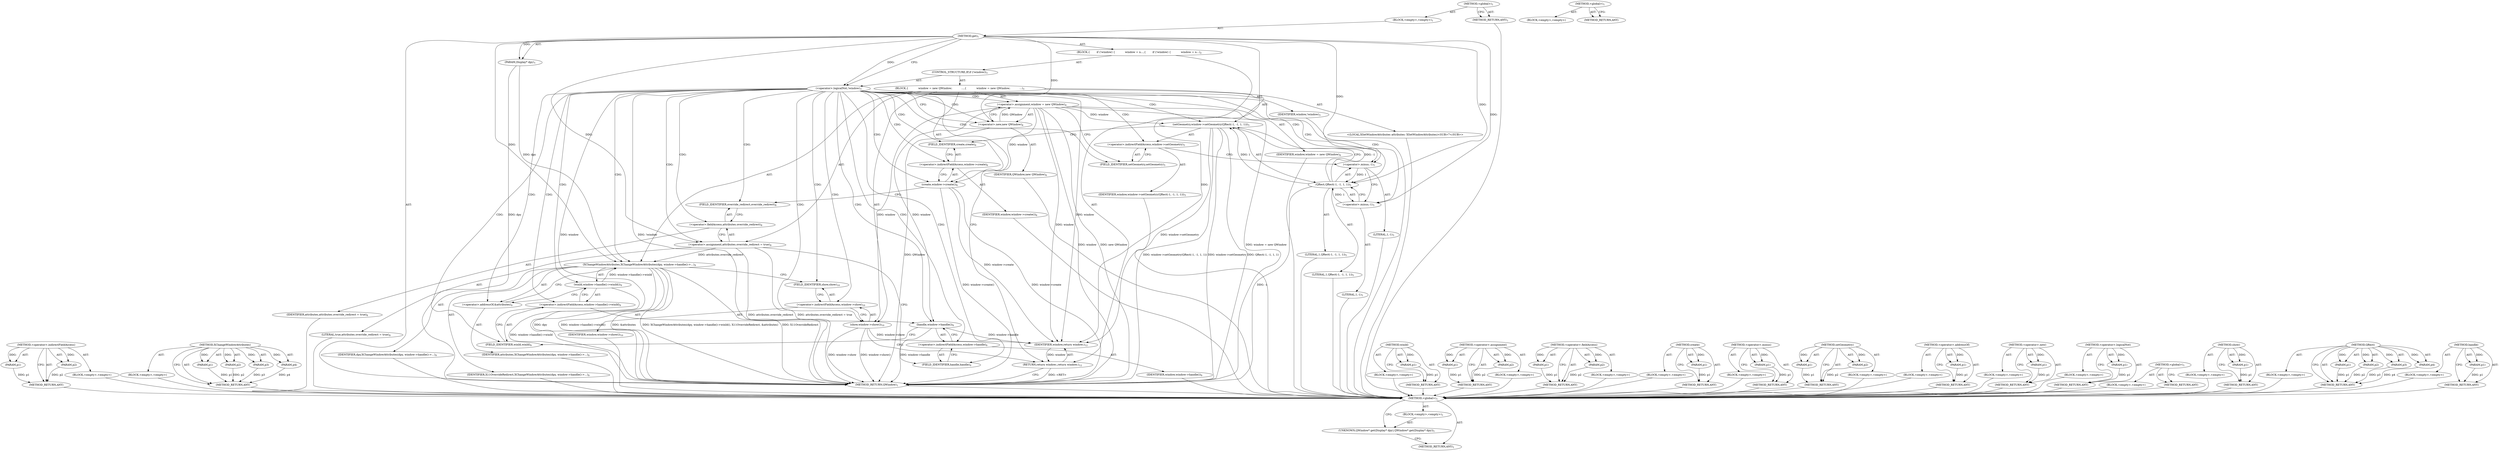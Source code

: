 digraph "&lt;global&gt;" {
vulnerable_101 [label=<(METHOD,&lt;operator&gt;.indirectFieldAccess)>];
vulnerable_102 [label=<(PARAM,p1)>];
vulnerable_103 [label=<(PARAM,p2)>];
vulnerable_104 [label=<(BLOCK,&lt;empty&gt;,&lt;empty&gt;)>];
vulnerable_105 [label=<(METHOD_RETURN,ANY)>];
vulnerable_126 [label=<(METHOD,XChangeWindowAttributes)>];
vulnerable_127 [label=<(PARAM,p1)>];
vulnerable_128 [label=<(PARAM,p2)>];
vulnerable_129 [label=<(PARAM,p3)>];
vulnerable_130 [label=<(PARAM,p4)>];
vulnerable_131 [label=<(BLOCK,&lt;empty&gt;,&lt;empty&gt;)>];
vulnerable_132 [label=<(METHOD_RETURN,ANY)>];
vulnerable_6 [label=<(METHOD,&lt;global&gt;)<SUB>1</SUB>>];
vulnerable_7 [label=<(BLOCK,&lt;empty&gt;,&lt;empty&gt;)<SUB>1</SUB>>];
vulnerable_8 [label=<(METHOD,get)<SUB>1</SUB>>];
vulnerable_9 [label=<(PARAM,Display* dpy)<SUB>1</SUB>>];
vulnerable_10 [label=<(BLOCK,{
        if (!window) {
            window = n...,{
        if (!window) {
            window = n...)<SUB>2</SUB>>];
vulnerable_11 [label=<(CONTROL_STRUCTURE,IF,if (!window))<SUB>3</SUB>>];
vulnerable_12 [label=<(&lt;operator&gt;.logicalNot,!window)<SUB>3</SUB>>];
vulnerable_13 [label=<(IDENTIFIER,window,!window)<SUB>3</SUB>>];
vulnerable_14 [label=<(BLOCK,{
            window = new QWindow;
           ...,{
            window = new QWindow;
           ...)<SUB>3</SUB>>];
vulnerable_15 [label=<(&lt;operator&gt;.assignment,window = new QWindow)<SUB>4</SUB>>];
vulnerable_16 [label=<(IDENTIFIER,window,window = new QWindow)<SUB>4</SUB>>];
vulnerable_17 [label=<(&lt;operator&gt;.new,new QWindow)<SUB>4</SUB>>];
vulnerable_18 [label=<(IDENTIFIER,QWindow,new QWindow)<SUB>4</SUB>>];
vulnerable_19 [label=<(setGeometry,window-&gt;setGeometry(QRect(-1, -1, 1, 1)))<SUB>5</SUB>>];
vulnerable_20 [label=<(&lt;operator&gt;.indirectFieldAccess,window-&gt;setGeometry)<SUB>5</SUB>>];
vulnerable_21 [label=<(IDENTIFIER,window,window-&gt;setGeometry(QRect(-1, -1, 1, 1)))<SUB>5</SUB>>];
vulnerable_22 [label=<(FIELD_IDENTIFIER,setGeometry,setGeometry)<SUB>5</SUB>>];
vulnerable_23 [label=<(QRect,QRect(-1, -1, 1, 1))<SUB>5</SUB>>];
vulnerable_24 [label=<(&lt;operator&gt;.minus,-1)<SUB>5</SUB>>];
vulnerable_25 [label=<(LITERAL,1,-1)<SUB>5</SUB>>];
vulnerable_26 [label=<(&lt;operator&gt;.minus,-1)<SUB>5</SUB>>];
vulnerable_27 [label=<(LITERAL,1,-1)<SUB>5</SUB>>];
vulnerable_28 [label=<(LITERAL,1,QRect(-1, -1, 1, 1))<SUB>5</SUB>>];
vulnerable_29 [label=<(LITERAL,1,QRect(-1, -1, 1, 1))<SUB>5</SUB>>];
vulnerable_30 [label=<(create,window-&gt;create())<SUB>6</SUB>>];
vulnerable_31 [label=<(&lt;operator&gt;.indirectFieldAccess,window-&gt;create)<SUB>6</SUB>>];
vulnerable_32 [label=<(IDENTIFIER,window,window-&gt;create())<SUB>6</SUB>>];
vulnerable_33 [label=<(FIELD_IDENTIFIER,create,create)<SUB>6</SUB>>];
vulnerable_34 [label="<(LOCAL,XSetWindowAttributes attributes: XSetWindowAttributes)<SUB>7</SUB>>"];
vulnerable_35 [label=<(&lt;operator&gt;.assignment,attributes.override_redirect = true)<SUB>8</SUB>>];
vulnerable_36 [label=<(&lt;operator&gt;.fieldAccess,attributes.override_redirect)<SUB>8</SUB>>];
vulnerable_37 [label=<(IDENTIFIER,attributes,attributes.override_redirect = true)<SUB>8</SUB>>];
vulnerable_38 [label=<(FIELD_IDENTIFIER,override_redirect,override_redirect)<SUB>8</SUB>>];
vulnerable_39 [label=<(LITERAL,true,attributes.override_redirect = true)<SUB>8</SUB>>];
vulnerable_40 [label=<(XChangeWindowAttributes,XChangeWindowAttributes(dpy, window-&gt;handle()-&gt;...)<SUB>9</SUB>>];
vulnerable_41 [label=<(IDENTIFIER,dpy,XChangeWindowAttributes(dpy, window-&gt;handle()-&gt;...)<SUB>9</SUB>>];
vulnerable_42 [label=<(winId,window-&gt;handle()-&gt;winId())<SUB>9</SUB>>];
vulnerable_43 [label=<(&lt;operator&gt;.indirectFieldAccess,window-&gt;handle()-&gt;winId)<SUB>9</SUB>>];
vulnerable_44 [label=<(handle,window-&gt;handle())<SUB>9</SUB>>];
vulnerable_45 [label=<(&lt;operator&gt;.indirectFieldAccess,window-&gt;handle)<SUB>9</SUB>>];
vulnerable_46 [label=<(IDENTIFIER,window,window-&gt;handle())<SUB>9</SUB>>];
vulnerable_47 [label=<(FIELD_IDENTIFIER,handle,handle)<SUB>9</SUB>>];
vulnerable_48 [label=<(FIELD_IDENTIFIER,winId,winId)<SUB>9</SUB>>];
vulnerable_49 [label=<(IDENTIFIER,X11OverrideRedirect,XChangeWindowAttributes(dpy, window-&gt;handle()-&gt;...)<SUB>9</SUB>>];
vulnerable_50 [label=<(&lt;operator&gt;.addressOf,&amp;attributes)<SUB>9</SUB>>];
vulnerable_51 [label=<(IDENTIFIER,attributes,XChangeWindowAttributes(dpy, window-&gt;handle()-&gt;...)<SUB>9</SUB>>];
vulnerable_52 [label=<(show,window-&gt;show())<SUB>10</SUB>>];
vulnerable_53 [label=<(&lt;operator&gt;.indirectFieldAccess,window-&gt;show)<SUB>10</SUB>>];
vulnerable_54 [label=<(IDENTIFIER,window,window-&gt;show())<SUB>10</SUB>>];
vulnerable_55 [label=<(FIELD_IDENTIFIER,show,show)<SUB>10</SUB>>];
vulnerable_56 [label=<(RETURN,return window;,return window;)<SUB>12</SUB>>];
vulnerable_57 [label=<(IDENTIFIER,window,return window;)<SUB>12</SUB>>];
vulnerable_58 [label=<(METHOD_RETURN,QWindow)<SUB>1</SUB>>];
vulnerable_60 [label=<(METHOD_RETURN,ANY)<SUB>1</SUB>>];
vulnerable_133 [label=<(METHOD,winId)>];
vulnerable_134 [label=<(PARAM,p1)>];
vulnerable_135 [label=<(BLOCK,&lt;empty&gt;,&lt;empty&gt;)>];
vulnerable_136 [label=<(METHOD_RETURN,ANY)>];
vulnerable_87 [label=<(METHOD,&lt;operator&gt;.assignment)>];
vulnerable_88 [label=<(PARAM,p1)>];
vulnerable_89 [label=<(PARAM,p2)>];
vulnerable_90 [label=<(BLOCK,&lt;empty&gt;,&lt;empty&gt;)>];
vulnerable_91 [label=<(METHOD_RETURN,ANY)>];
vulnerable_121 [label=<(METHOD,&lt;operator&gt;.fieldAccess)>];
vulnerable_122 [label=<(PARAM,p1)>];
vulnerable_123 [label=<(PARAM,p2)>];
vulnerable_124 [label=<(BLOCK,&lt;empty&gt;,&lt;empty&gt;)>];
vulnerable_125 [label=<(METHOD_RETURN,ANY)>];
vulnerable_117 [label=<(METHOD,create)>];
vulnerable_118 [label=<(PARAM,p1)>];
vulnerable_119 [label=<(BLOCK,&lt;empty&gt;,&lt;empty&gt;)>];
vulnerable_120 [label=<(METHOD_RETURN,ANY)>];
vulnerable_113 [label=<(METHOD,&lt;operator&gt;.minus)>];
vulnerable_114 [label=<(PARAM,p1)>];
vulnerable_115 [label=<(BLOCK,&lt;empty&gt;,&lt;empty&gt;)>];
vulnerable_116 [label=<(METHOD_RETURN,ANY)>];
vulnerable_96 [label=<(METHOD,setGeometry)>];
vulnerable_97 [label=<(PARAM,p1)>];
vulnerable_98 [label=<(PARAM,p2)>];
vulnerable_99 [label=<(BLOCK,&lt;empty&gt;,&lt;empty&gt;)>];
vulnerable_100 [label=<(METHOD_RETURN,ANY)>];
vulnerable_141 [label=<(METHOD,&lt;operator&gt;.addressOf)>];
vulnerable_142 [label=<(PARAM,p1)>];
vulnerable_143 [label=<(BLOCK,&lt;empty&gt;,&lt;empty&gt;)>];
vulnerable_144 [label=<(METHOD_RETURN,ANY)>];
vulnerable_92 [label=<(METHOD,&lt;operator&gt;.new)>];
vulnerable_93 [label=<(PARAM,p1)>];
vulnerable_94 [label=<(BLOCK,&lt;empty&gt;,&lt;empty&gt;)>];
vulnerable_95 [label=<(METHOD_RETURN,ANY)>];
vulnerable_83 [label=<(METHOD,&lt;operator&gt;.logicalNot)>];
vulnerable_84 [label=<(PARAM,p1)>];
vulnerable_85 [label=<(BLOCK,&lt;empty&gt;,&lt;empty&gt;)>];
vulnerable_86 [label=<(METHOD_RETURN,ANY)>];
vulnerable_77 [label=<(METHOD,&lt;global&gt;)<SUB>1</SUB>>];
vulnerable_78 [label=<(BLOCK,&lt;empty&gt;,&lt;empty&gt;)>];
vulnerable_79 [label=<(METHOD_RETURN,ANY)>];
vulnerable_145 [label=<(METHOD,show)>];
vulnerable_146 [label=<(PARAM,p1)>];
vulnerable_147 [label=<(BLOCK,&lt;empty&gt;,&lt;empty&gt;)>];
vulnerable_148 [label=<(METHOD_RETURN,ANY)>];
vulnerable_106 [label=<(METHOD,QRect)>];
vulnerable_107 [label=<(PARAM,p1)>];
vulnerable_108 [label=<(PARAM,p2)>];
vulnerable_109 [label=<(PARAM,p3)>];
vulnerable_110 [label=<(PARAM,p4)>];
vulnerable_111 [label=<(BLOCK,&lt;empty&gt;,&lt;empty&gt;)>];
vulnerable_112 [label=<(METHOD_RETURN,ANY)>];
vulnerable_137 [label=<(METHOD,handle)>];
vulnerable_138 [label=<(PARAM,p1)>];
vulnerable_139 [label=<(BLOCK,&lt;empty&gt;,&lt;empty&gt;)>];
vulnerable_140 [label=<(METHOD_RETURN,ANY)>];
fixed_6 [label=<(METHOD,&lt;global&gt;)<SUB>1</SUB>>];
fixed_7 [label=<(BLOCK,&lt;empty&gt;,&lt;empty&gt;)<SUB>1</SUB>>];
fixed_8 [label=<(UNKNOWN,QWindow* get(Display* dpy),QWindow* get(Display* dpy))<SUB>1</SUB>>];
fixed_9 [label=<(METHOD_RETURN,ANY)<SUB>1</SUB>>];
fixed_14 [label=<(METHOD,&lt;global&gt;)<SUB>1</SUB>>];
fixed_15 [label=<(BLOCK,&lt;empty&gt;,&lt;empty&gt;)>];
fixed_16 [label=<(METHOD_RETURN,ANY)>];
vulnerable_101 -> vulnerable_102  [key=0, label="AST: "];
vulnerable_101 -> vulnerable_102  [key=1, label="DDG: "];
vulnerable_101 -> vulnerable_104  [key=0, label="AST: "];
vulnerable_101 -> vulnerable_103  [key=0, label="AST: "];
vulnerable_101 -> vulnerable_103  [key=1, label="DDG: "];
vulnerable_101 -> vulnerable_105  [key=0, label="AST: "];
vulnerable_101 -> vulnerable_105  [key=1, label="CFG: "];
vulnerable_102 -> vulnerable_105  [key=0, label="DDG: p1"];
vulnerable_103 -> vulnerable_105  [key=0, label="DDG: p2"];
vulnerable_104 -> fixed_6  [key=0];
vulnerable_105 -> fixed_6  [key=0];
vulnerable_126 -> vulnerable_127  [key=0, label="AST: "];
vulnerable_126 -> vulnerable_127  [key=1, label="DDG: "];
vulnerable_126 -> vulnerable_131  [key=0, label="AST: "];
vulnerable_126 -> vulnerable_128  [key=0, label="AST: "];
vulnerable_126 -> vulnerable_128  [key=1, label="DDG: "];
vulnerable_126 -> vulnerable_132  [key=0, label="AST: "];
vulnerable_126 -> vulnerable_132  [key=1, label="CFG: "];
vulnerable_126 -> vulnerable_129  [key=0, label="AST: "];
vulnerable_126 -> vulnerable_129  [key=1, label="DDG: "];
vulnerable_126 -> vulnerable_130  [key=0, label="AST: "];
vulnerable_126 -> vulnerable_130  [key=1, label="DDG: "];
vulnerable_127 -> vulnerable_132  [key=0, label="DDG: p1"];
vulnerable_128 -> vulnerable_132  [key=0, label="DDG: p2"];
vulnerable_129 -> vulnerable_132  [key=0, label="DDG: p3"];
vulnerable_130 -> vulnerable_132  [key=0, label="DDG: p4"];
vulnerable_131 -> fixed_6  [key=0];
vulnerable_132 -> fixed_6  [key=0];
vulnerable_6 -> vulnerable_7  [key=0, label="AST: "];
vulnerable_6 -> vulnerable_60  [key=0, label="AST: "];
vulnerable_6 -> vulnerable_60  [key=1, label="CFG: "];
vulnerable_7 -> vulnerable_8  [key=0, label="AST: "];
vulnerable_8 -> vulnerable_9  [key=0, label="AST: "];
vulnerable_8 -> vulnerable_9  [key=1, label="DDG: "];
vulnerable_8 -> vulnerable_10  [key=0, label="AST: "];
vulnerable_8 -> vulnerable_58  [key=0, label="AST: "];
vulnerable_8 -> vulnerable_12  [key=0, label="CFG: "];
vulnerable_8 -> vulnerable_12  [key=1, label="DDG: "];
vulnerable_8 -> vulnerable_57  [key=0, label="DDG: "];
vulnerable_8 -> vulnerable_35  [key=0, label="DDG: "];
vulnerable_8 -> vulnerable_40  [key=0, label="DDG: "];
vulnerable_8 -> vulnerable_17  [key=0, label="DDG: "];
vulnerable_8 -> vulnerable_23  [key=0, label="DDG: "];
vulnerable_8 -> vulnerable_24  [key=0, label="DDG: "];
vulnerable_8 -> vulnerable_26  [key=0, label="DDG: "];
vulnerable_9 -> vulnerable_58  [key=0, label="DDG: dpy"];
vulnerable_9 -> vulnerable_40  [key=0, label="DDG: dpy"];
vulnerable_10 -> vulnerable_11  [key=0, label="AST: "];
vulnerable_10 -> vulnerable_56  [key=0, label="AST: "];
vulnerable_11 -> vulnerable_12  [key=0, label="AST: "];
vulnerable_11 -> vulnerable_14  [key=0, label="AST: "];
vulnerable_12 -> vulnerable_13  [key=0, label="AST: "];
vulnerable_12 -> vulnerable_17  [key=0, label="CFG: "];
vulnerable_12 -> vulnerable_17  [key=1, label="CDG: "];
vulnerable_12 -> vulnerable_56  [key=0, label="CFG: "];
vulnerable_12 -> vulnerable_58  [key=0, label="DDG: window"];
vulnerable_12 -> vulnerable_58  [key=1, label="DDG: !window"];
vulnerable_12 -> vulnerable_57  [key=0, label="DDG: window"];
vulnerable_12 -> vulnerable_24  [key=0, label="CDG: "];
vulnerable_12 -> vulnerable_47  [key=0, label="CDG: "];
vulnerable_12 -> vulnerable_15  [key=0, label="CDG: "];
vulnerable_12 -> vulnerable_30  [key=0, label="CDG: "];
vulnerable_12 -> vulnerable_48  [key=0, label="CDG: "];
vulnerable_12 -> vulnerable_33  [key=0, label="CDG: "];
vulnerable_12 -> vulnerable_26  [key=0, label="CDG: "];
vulnerable_12 -> vulnerable_42  [key=0, label="CDG: "];
vulnerable_12 -> vulnerable_23  [key=0, label="CDG: "];
vulnerable_12 -> vulnerable_19  [key=0, label="CDG: "];
vulnerable_12 -> vulnerable_36  [key=0, label="CDG: "];
vulnerable_12 -> vulnerable_52  [key=0, label="CDG: "];
vulnerable_12 -> vulnerable_53  [key=0, label="CDG: "];
vulnerable_12 -> vulnerable_20  [key=0, label="CDG: "];
vulnerable_12 -> vulnerable_38  [key=0, label="CDG: "];
vulnerable_12 -> vulnerable_22  [key=0, label="CDG: "];
vulnerable_12 -> vulnerable_45  [key=0, label="CDG: "];
vulnerable_12 -> vulnerable_40  [key=0, label="CDG: "];
vulnerable_12 -> vulnerable_50  [key=0, label="CDG: "];
vulnerable_12 -> vulnerable_44  [key=0, label="CDG: "];
vulnerable_12 -> vulnerable_35  [key=0, label="CDG: "];
vulnerable_12 -> vulnerable_55  [key=0, label="CDG: "];
vulnerable_12 -> vulnerable_31  [key=0, label="CDG: "];
vulnerable_12 -> vulnerable_43  [key=0, label="CDG: "];
vulnerable_13 -> fixed_6  [key=0];
vulnerable_14 -> vulnerable_15  [key=0, label="AST: "];
vulnerable_14 -> vulnerable_19  [key=0, label="AST: "];
vulnerable_14 -> vulnerable_30  [key=0, label="AST: "];
vulnerable_14 -> vulnerable_34  [key=0, label="AST: "];
vulnerable_14 -> vulnerable_35  [key=0, label="AST: "];
vulnerable_14 -> vulnerable_40  [key=0, label="AST: "];
vulnerable_14 -> vulnerable_52  [key=0, label="AST: "];
vulnerable_15 -> vulnerable_16  [key=0, label="AST: "];
vulnerable_15 -> vulnerable_17  [key=0, label="AST: "];
vulnerable_15 -> vulnerable_22  [key=0, label="CFG: "];
vulnerable_15 -> vulnerable_58  [key=0, label="DDG: window"];
vulnerable_15 -> vulnerable_58  [key=1, label="DDG: new QWindow"];
vulnerable_15 -> vulnerable_58  [key=2, label="DDG: window = new QWindow"];
vulnerable_15 -> vulnerable_57  [key=0, label="DDG: window"];
vulnerable_15 -> vulnerable_19  [key=0, label="DDG: window"];
vulnerable_15 -> vulnerable_30  [key=0, label="DDG: window"];
vulnerable_15 -> vulnerable_52  [key=0, label="DDG: window"];
vulnerable_15 -> vulnerable_44  [key=0, label="DDG: window"];
vulnerable_16 -> fixed_6  [key=0];
vulnerable_17 -> vulnerable_18  [key=0, label="AST: "];
vulnerable_17 -> vulnerable_15  [key=0, label="CFG: "];
vulnerable_17 -> vulnerable_15  [key=1, label="DDG: QWindow"];
vulnerable_17 -> vulnerable_58  [key=0, label="DDG: QWindow"];
vulnerable_18 -> fixed_6  [key=0];
vulnerable_19 -> vulnerable_20  [key=0, label="AST: "];
vulnerable_19 -> vulnerable_23  [key=0, label="AST: "];
vulnerable_19 -> vulnerable_33  [key=0, label="CFG: "];
vulnerable_19 -> vulnerable_58  [key=0, label="DDG: window-&gt;setGeometry"];
vulnerable_19 -> vulnerable_58  [key=1, label="DDG: QRect(-1, -1, 1, 1)"];
vulnerable_19 -> vulnerable_58  [key=2, label="DDG: window-&gt;setGeometry(QRect(-1, -1, 1, 1))"];
vulnerable_19 -> vulnerable_57  [key=0, label="DDG: window-&gt;setGeometry"];
vulnerable_20 -> vulnerable_21  [key=0, label="AST: "];
vulnerable_20 -> vulnerable_22  [key=0, label="AST: "];
vulnerable_20 -> vulnerable_24  [key=0, label="CFG: "];
vulnerable_21 -> fixed_6  [key=0];
vulnerable_22 -> vulnerable_20  [key=0, label="CFG: "];
vulnerable_23 -> vulnerable_24  [key=0, label="AST: "];
vulnerable_23 -> vulnerable_26  [key=0, label="AST: "];
vulnerable_23 -> vulnerable_28  [key=0, label="AST: "];
vulnerable_23 -> vulnerable_29  [key=0, label="AST: "];
vulnerable_23 -> vulnerable_19  [key=0, label="CFG: "];
vulnerable_23 -> vulnerable_19  [key=1, label="DDG: -1"];
vulnerable_23 -> vulnerable_19  [key=2, label="DDG: 1"];
vulnerable_23 -> vulnerable_58  [key=0, label="DDG: -1"];
vulnerable_24 -> vulnerable_25  [key=0, label="AST: "];
vulnerable_24 -> vulnerable_26  [key=0, label="CFG: "];
vulnerable_24 -> vulnerable_23  [key=0, label="DDG: 1"];
vulnerable_25 -> fixed_6  [key=0];
vulnerable_26 -> vulnerable_27  [key=0, label="AST: "];
vulnerable_26 -> vulnerable_23  [key=0, label="CFG: "];
vulnerable_26 -> vulnerable_23  [key=1, label="DDG: 1"];
vulnerable_27 -> fixed_6  [key=0];
vulnerable_28 -> fixed_6  [key=0];
vulnerable_29 -> fixed_6  [key=0];
vulnerable_30 -> vulnerable_31  [key=0, label="AST: "];
vulnerable_30 -> vulnerable_38  [key=0, label="CFG: "];
vulnerable_30 -> vulnerable_58  [key=0, label="DDG: window-&gt;create"];
vulnerable_30 -> vulnerable_58  [key=1, label="DDG: window-&gt;create()"];
vulnerable_30 -> vulnerable_57  [key=0, label="DDG: window-&gt;create"];
vulnerable_31 -> vulnerable_32  [key=0, label="AST: "];
vulnerable_31 -> vulnerable_33  [key=0, label="AST: "];
vulnerable_31 -> vulnerable_30  [key=0, label="CFG: "];
vulnerable_32 -> fixed_6  [key=0];
vulnerable_33 -> vulnerable_31  [key=0, label="CFG: "];
vulnerable_34 -> fixed_6  [key=0];
vulnerable_35 -> vulnerable_36  [key=0, label="AST: "];
vulnerable_35 -> vulnerable_39  [key=0, label="AST: "];
vulnerable_35 -> vulnerable_47  [key=0, label="CFG: "];
vulnerable_35 -> vulnerable_58  [key=0, label="DDG: attributes.override_redirect"];
vulnerable_35 -> vulnerable_58  [key=1, label="DDG: attributes.override_redirect = true"];
vulnerable_35 -> vulnerable_40  [key=0, label="DDG: attributes.override_redirect"];
vulnerable_36 -> vulnerable_37  [key=0, label="AST: "];
vulnerable_36 -> vulnerable_38  [key=0, label="AST: "];
vulnerable_36 -> vulnerable_35  [key=0, label="CFG: "];
vulnerable_37 -> fixed_6  [key=0];
vulnerable_38 -> vulnerable_36  [key=0, label="CFG: "];
vulnerable_39 -> fixed_6  [key=0];
vulnerable_40 -> vulnerable_41  [key=0, label="AST: "];
vulnerable_40 -> vulnerable_42  [key=0, label="AST: "];
vulnerable_40 -> vulnerable_49  [key=0, label="AST: "];
vulnerable_40 -> vulnerable_50  [key=0, label="AST: "];
vulnerable_40 -> vulnerable_55  [key=0, label="CFG: "];
vulnerable_40 -> vulnerable_58  [key=0, label="DDG: dpy"];
vulnerable_40 -> vulnerable_58  [key=1, label="DDG: window-&gt;handle()-&gt;winId()"];
vulnerable_40 -> vulnerable_58  [key=2, label="DDG: &amp;attributes"];
vulnerable_40 -> vulnerable_58  [key=3, label="DDG: XChangeWindowAttributes(dpy, window-&gt;handle()-&gt;winId(), X11OverrideRedirect, &amp;attributes)"];
vulnerable_40 -> vulnerable_58  [key=4, label="DDG: X11OverrideRedirect"];
vulnerable_41 -> fixed_6  [key=0];
vulnerable_42 -> vulnerable_43  [key=0, label="AST: "];
vulnerable_42 -> vulnerable_50  [key=0, label="CFG: "];
vulnerable_42 -> vulnerable_58  [key=0, label="DDG: window-&gt;handle()-&gt;winId"];
vulnerable_42 -> vulnerable_40  [key=0, label="DDG: window-&gt;handle()-&gt;winId"];
vulnerable_43 -> vulnerable_44  [key=0, label="AST: "];
vulnerable_43 -> vulnerable_48  [key=0, label="AST: "];
vulnerable_43 -> vulnerable_42  [key=0, label="CFG: "];
vulnerable_44 -> vulnerable_45  [key=0, label="AST: "];
vulnerable_44 -> vulnerable_48  [key=0, label="CFG: "];
vulnerable_44 -> vulnerable_58  [key=0, label="DDG: window-&gt;handle"];
vulnerable_44 -> vulnerable_57  [key=0, label="DDG: window-&gt;handle"];
vulnerable_45 -> vulnerable_46  [key=0, label="AST: "];
vulnerable_45 -> vulnerable_47  [key=0, label="AST: "];
vulnerable_45 -> vulnerable_44  [key=0, label="CFG: "];
vulnerable_46 -> fixed_6  [key=0];
vulnerable_47 -> vulnerable_45  [key=0, label="CFG: "];
vulnerable_48 -> vulnerable_43  [key=0, label="CFG: "];
vulnerable_49 -> fixed_6  [key=0];
vulnerable_50 -> vulnerable_51  [key=0, label="AST: "];
vulnerable_50 -> vulnerable_40  [key=0, label="CFG: "];
vulnerable_51 -> fixed_6  [key=0];
vulnerable_52 -> vulnerable_53  [key=0, label="AST: "];
vulnerable_52 -> vulnerable_56  [key=0, label="CFG: "];
vulnerable_52 -> vulnerable_58  [key=0, label="DDG: window-&gt;show"];
vulnerable_52 -> vulnerable_58  [key=1, label="DDG: window-&gt;show()"];
vulnerable_52 -> vulnerable_57  [key=0, label="DDG: window-&gt;show"];
vulnerable_53 -> vulnerable_54  [key=0, label="AST: "];
vulnerable_53 -> vulnerable_55  [key=0, label="AST: "];
vulnerable_53 -> vulnerable_52  [key=0, label="CFG: "];
vulnerable_54 -> fixed_6  [key=0];
vulnerable_55 -> vulnerable_53  [key=0, label="CFG: "];
vulnerable_56 -> vulnerable_57  [key=0, label="AST: "];
vulnerable_56 -> vulnerable_58  [key=0, label="CFG: "];
vulnerable_56 -> vulnerable_58  [key=1, label="DDG: &lt;RET&gt;"];
vulnerable_57 -> vulnerable_56  [key=0, label="DDG: window"];
vulnerable_58 -> fixed_6  [key=0];
vulnerable_60 -> fixed_6  [key=0];
vulnerable_133 -> vulnerable_134  [key=0, label="AST: "];
vulnerable_133 -> vulnerable_134  [key=1, label="DDG: "];
vulnerable_133 -> vulnerable_135  [key=0, label="AST: "];
vulnerable_133 -> vulnerable_136  [key=0, label="AST: "];
vulnerable_133 -> vulnerable_136  [key=1, label="CFG: "];
vulnerable_134 -> vulnerable_136  [key=0, label="DDG: p1"];
vulnerable_135 -> fixed_6  [key=0];
vulnerable_136 -> fixed_6  [key=0];
vulnerable_87 -> vulnerable_88  [key=0, label="AST: "];
vulnerable_87 -> vulnerable_88  [key=1, label="DDG: "];
vulnerable_87 -> vulnerable_90  [key=0, label="AST: "];
vulnerable_87 -> vulnerable_89  [key=0, label="AST: "];
vulnerable_87 -> vulnerable_89  [key=1, label="DDG: "];
vulnerable_87 -> vulnerable_91  [key=0, label="AST: "];
vulnerable_87 -> vulnerable_91  [key=1, label="CFG: "];
vulnerable_88 -> vulnerable_91  [key=0, label="DDG: p1"];
vulnerable_89 -> vulnerable_91  [key=0, label="DDG: p2"];
vulnerable_90 -> fixed_6  [key=0];
vulnerable_91 -> fixed_6  [key=0];
vulnerable_121 -> vulnerable_122  [key=0, label="AST: "];
vulnerable_121 -> vulnerable_122  [key=1, label="DDG: "];
vulnerable_121 -> vulnerable_124  [key=0, label="AST: "];
vulnerable_121 -> vulnerable_123  [key=0, label="AST: "];
vulnerable_121 -> vulnerable_123  [key=1, label="DDG: "];
vulnerable_121 -> vulnerable_125  [key=0, label="AST: "];
vulnerable_121 -> vulnerable_125  [key=1, label="CFG: "];
vulnerable_122 -> vulnerable_125  [key=0, label="DDG: p1"];
vulnerable_123 -> vulnerable_125  [key=0, label="DDG: p2"];
vulnerable_124 -> fixed_6  [key=0];
vulnerable_125 -> fixed_6  [key=0];
vulnerable_117 -> vulnerable_118  [key=0, label="AST: "];
vulnerable_117 -> vulnerable_118  [key=1, label="DDG: "];
vulnerable_117 -> vulnerable_119  [key=0, label="AST: "];
vulnerable_117 -> vulnerable_120  [key=0, label="AST: "];
vulnerable_117 -> vulnerable_120  [key=1, label="CFG: "];
vulnerable_118 -> vulnerable_120  [key=0, label="DDG: p1"];
vulnerable_119 -> fixed_6  [key=0];
vulnerable_120 -> fixed_6  [key=0];
vulnerable_113 -> vulnerable_114  [key=0, label="AST: "];
vulnerable_113 -> vulnerable_114  [key=1, label="DDG: "];
vulnerable_113 -> vulnerable_115  [key=0, label="AST: "];
vulnerable_113 -> vulnerable_116  [key=0, label="AST: "];
vulnerable_113 -> vulnerable_116  [key=1, label="CFG: "];
vulnerable_114 -> vulnerable_116  [key=0, label="DDG: p1"];
vulnerable_115 -> fixed_6  [key=0];
vulnerable_116 -> fixed_6  [key=0];
vulnerable_96 -> vulnerable_97  [key=0, label="AST: "];
vulnerable_96 -> vulnerable_97  [key=1, label="DDG: "];
vulnerable_96 -> vulnerable_99  [key=0, label="AST: "];
vulnerable_96 -> vulnerable_98  [key=0, label="AST: "];
vulnerable_96 -> vulnerable_98  [key=1, label="DDG: "];
vulnerable_96 -> vulnerable_100  [key=0, label="AST: "];
vulnerable_96 -> vulnerable_100  [key=1, label="CFG: "];
vulnerable_97 -> vulnerable_100  [key=0, label="DDG: p1"];
vulnerable_98 -> vulnerable_100  [key=0, label="DDG: p2"];
vulnerable_99 -> fixed_6  [key=0];
vulnerable_100 -> fixed_6  [key=0];
vulnerable_141 -> vulnerable_142  [key=0, label="AST: "];
vulnerable_141 -> vulnerable_142  [key=1, label="DDG: "];
vulnerable_141 -> vulnerable_143  [key=0, label="AST: "];
vulnerable_141 -> vulnerable_144  [key=0, label="AST: "];
vulnerable_141 -> vulnerable_144  [key=1, label="CFG: "];
vulnerable_142 -> vulnerable_144  [key=0, label="DDG: p1"];
vulnerable_143 -> fixed_6  [key=0];
vulnerable_144 -> fixed_6  [key=0];
vulnerable_92 -> vulnerable_93  [key=0, label="AST: "];
vulnerable_92 -> vulnerable_93  [key=1, label="DDG: "];
vulnerable_92 -> vulnerable_94  [key=0, label="AST: "];
vulnerable_92 -> vulnerable_95  [key=0, label="AST: "];
vulnerable_92 -> vulnerable_95  [key=1, label="CFG: "];
vulnerable_93 -> vulnerable_95  [key=0, label="DDG: p1"];
vulnerable_94 -> fixed_6  [key=0];
vulnerable_95 -> fixed_6  [key=0];
vulnerable_83 -> vulnerable_84  [key=0, label="AST: "];
vulnerable_83 -> vulnerable_84  [key=1, label="DDG: "];
vulnerable_83 -> vulnerable_85  [key=0, label="AST: "];
vulnerable_83 -> vulnerable_86  [key=0, label="AST: "];
vulnerable_83 -> vulnerable_86  [key=1, label="CFG: "];
vulnerable_84 -> vulnerable_86  [key=0, label="DDG: p1"];
vulnerable_85 -> fixed_6  [key=0];
vulnerable_86 -> fixed_6  [key=0];
vulnerable_77 -> vulnerable_78  [key=0, label="AST: "];
vulnerable_77 -> vulnerable_79  [key=0, label="AST: "];
vulnerable_77 -> vulnerable_79  [key=1, label="CFG: "];
vulnerable_78 -> fixed_6  [key=0];
vulnerable_79 -> fixed_6  [key=0];
vulnerable_145 -> vulnerable_146  [key=0, label="AST: "];
vulnerable_145 -> vulnerable_146  [key=1, label="DDG: "];
vulnerable_145 -> vulnerable_147  [key=0, label="AST: "];
vulnerable_145 -> vulnerable_148  [key=0, label="AST: "];
vulnerable_145 -> vulnerable_148  [key=1, label="CFG: "];
vulnerable_146 -> vulnerable_148  [key=0, label="DDG: p1"];
vulnerable_147 -> fixed_6  [key=0];
vulnerable_148 -> fixed_6  [key=0];
vulnerable_106 -> vulnerable_107  [key=0, label="AST: "];
vulnerable_106 -> vulnerable_107  [key=1, label="DDG: "];
vulnerable_106 -> vulnerable_111  [key=0, label="AST: "];
vulnerable_106 -> vulnerable_108  [key=0, label="AST: "];
vulnerable_106 -> vulnerable_108  [key=1, label="DDG: "];
vulnerable_106 -> vulnerable_112  [key=0, label="AST: "];
vulnerable_106 -> vulnerable_112  [key=1, label="CFG: "];
vulnerable_106 -> vulnerable_109  [key=0, label="AST: "];
vulnerable_106 -> vulnerable_109  [key=1, label="DDG: "];
vulnerable_106 -> vulnerable_110  [key=0, label="AST: "];
vulnerable_106 -> vulnerable_110  [key=1, label="DDG: "];
vulnerable_107 -> vulnerable_112  [key=0, label="DDG: p1"];
vulnerable_108 -> vulnerable_112  [key=0, label="DDG: p2"];
vulnerable_109 -> vulnerable_112  [key=0, label="DDG: p3"];
vulnerable_110 -> vulnerable_112  [key=0, label="DDG: p4"];
vulnerable_111 -> fixed_6  [key=0];
vulnerable_112 -> fixed_6  [key=0];
vulnerable_137 -> vulnerable_138  [key=0, label="AST: "];
vulnerable_137 -> vulnerable_138  [key=1, label="DDG: "];
vulnerable_137 -> vulnerable_139  [key=0, label="AST: "];
vulnerable_137 -> vulnerable_140  [key=0, label="AST: "];
vulnerable_137 -> vulnerable_140  [key=1, label="CFG: "];
vulnerable_138 -> vulnerable_140  [key=0, label="DDG: p1"];
vulnerable_139 -> fixed_6  [key=0];
vulnerable_140 -> fixed_6  [key=0];
fixed_6 -> fixed_7  [key=0, label="AST: "];
fixed_6 -> fixed_9  [key=0, label="AST: "];
fixed_6 -> fixed_8  [key=0, label="CFG: "];
fixed_7 -> fixed_8  [key=0, label="AST: "];
fixed_8 -> fixed_9  [key=0, label="CFG: "];
fixed_14 -> fixed_15  [key=0, label="AST: "];
fixed_14 -> fixed_16  [key=0, label="AST: "];
fixed_14 -> fixed_16  [key=1, label="CFG: "];
}
